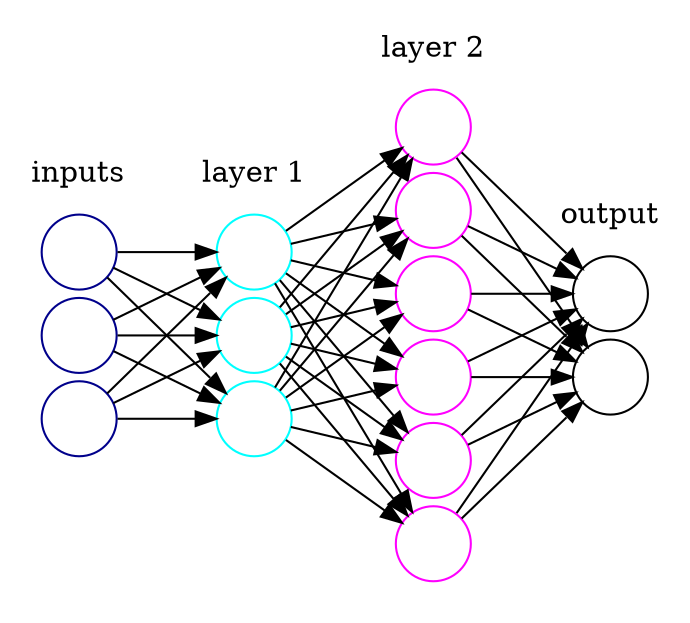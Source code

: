 
digraph G {

        rankdir=LR
	    splines=line
        nodesep=.05;
        
        node [label=""];



        subgraph cluster_0 {
		color=white;
                node [style=solid,color=blue4, shape=circle];
		label = "inputs";

        x1
        x2
        x3

	}

	subgraph cluster_1 {
		color=white;
		node [style=solid,color=cyan, shape=circle];
		label = "layer 1";

        l1_1
        l1_2
        l1_3

	}

	subgraph cluster_2 {
		color=white;
		node [style=solid,color=magenta, shape=circle];
		label = "layer 2";

        l2_1
        l2_2
        l2_3
        l2_4
        l2_5
        l2_6

	}

	subgraph cluster_3 {
		color=white;
		node [style=solid,color=black, shape=circle];
		label="output";

        o1
        o2

	}

    x1 -> l1_1
    x1 -> l1_2
    x1 -> l1_3
    x2 -> l1_1
    x2 -> l1_2
    x2 -> l1_3
    x3 -> l1_1
    x3 -> l1_2
    x3 -> l1_3
    l1_1 -> l2_1
    l1_1 -> l2_2
    l1_1 -> l2_3
    l1_1 -> l2_4
    l1_1 -> l2_5
    l1_1 -> l2_6
    l1_2 -> l2_1
    l1_2 -> l2_2
    l1_2 -> l2_3
    l1_2 -> l2_4
    l1_2 -> l2_5
    l1_2 -> l2_6
    l1_3 -> l2_1
    l1_3 -> l2_2
    l1_3 -> l2_3
    l1_3 -> l2_4
    l1_3 -> l2_5
    l1_3 -> l2_6
    l2_1 -> o1
    l2_1 -> o2
    l2_2 -> o1
    l2_2 -> o2
    l2_3 -> o1
    l2_3 -> o2
    l2_4 -> o1
    l2_4 -> o2
    l2_5 -> o1
    l2_5 -> o2
    l2_6 -> o1
    l2_6 -> o2

}

